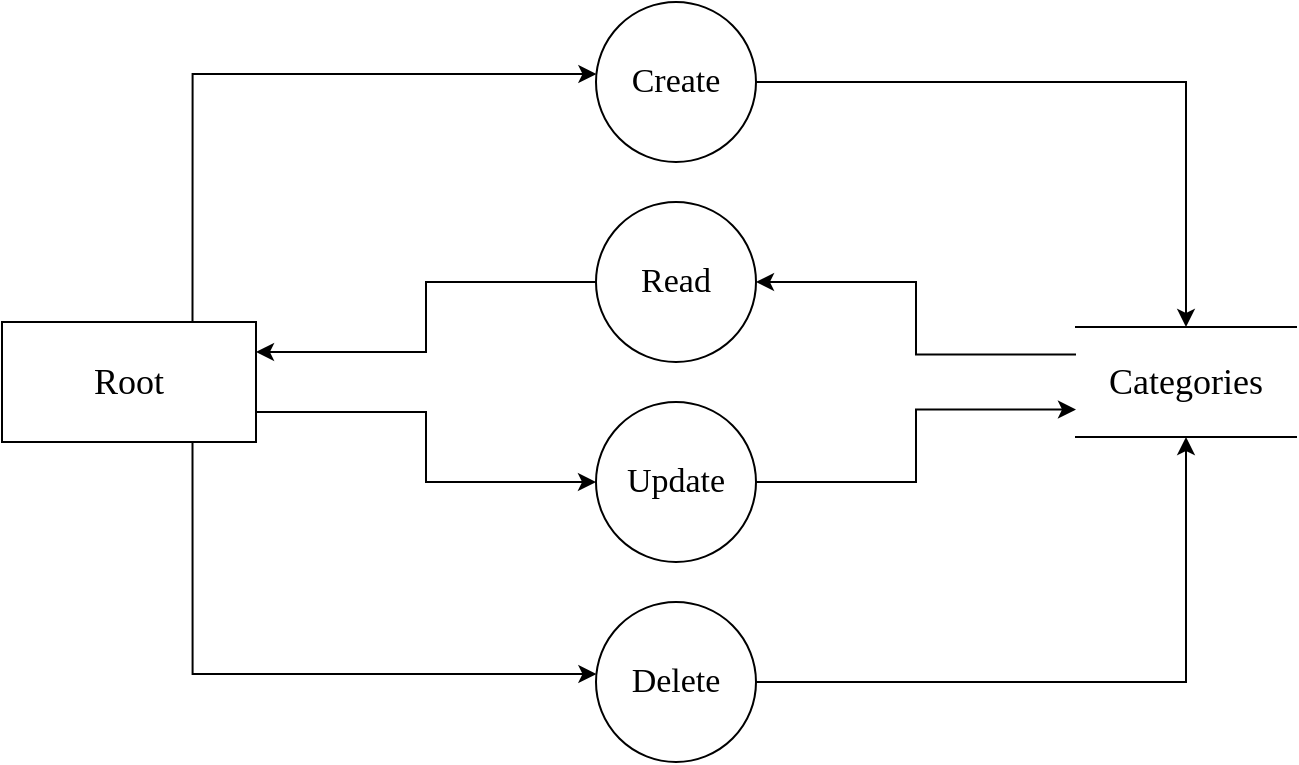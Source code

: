 <mxfile version="17.2.3" type="device"><diagram id="HeBkzXPH-GdMvk_lJBK_" name="Page-1"><mxGraphModel dx="1106" dy="653" grid="1" gridSize="10" guides="1" tooltips="1" connect="1" arrows="1" fold="1" page="1" pageScale="1" pageWidth="827" pageHeight="1169" background="none" math="0" shadow="0"><root><mxCell id="0"/><mxCell id="1" parent="0"/><mxCell id="6l1TLSjAQP7HA2U_qRRk-19" value="" style="edgeStyle=orthogonalEdgeStyle;rounded=0;orthogonalLoop=1;jettySize=auto;html=1;fontFamily=Times New Roman;fontSize=16;entryX=0.25;entryY=1;entryDx=0;entryDy=0;exitX=1;exitY=0;exitDx=0;exitDy=0;" parent="1" edge="1"><mxGeometry relative="1" as="geometry"><mxPoint x="660" y="100" as="targetPoint"/></mxGeometry></mxCell><mxCell id="6l1TLSjAQP7HA2U_qRRk-21" style="edgeStyle=orthogonalEdgeStyle;rounded=0;orthogonalLoop=1;jettySize=auto;html=1;exitX=0.75;exitY=1;exitDx=0;exitDy=0;entryX=1;entryY=1;entryDx=0;entryDy=0;fontFamily=Times New Roman;fontSize=16;" parent="1" edge="1"><mxGeometry relative="1" as="geometry"><Array as="points"><mxPoint x="720" y="247"/></Array><mxPoint x="720" y="100" as="sourcePoint"/></mxGeometry></mxCell><mxCell id="YLOdWFZB3IBEYG4BUFRd-4" style="edgeStyle=orthogonalEdgeStyle;rounded=0;orthogonalLoop=1;jettySize=auto;html=1;exitX=0.75;exitY=0;exitDx=0;exitDy=0;endArrow=classic;endFill=1;fontFamily=Times New Roman;" parent="1" source="ppLeph98q2jPRG6dnW5D-12" target="YLOdWFZB3IBEYG4BUFRd-1" edge="1"><mxGeometry relative="1" as="geometry"><Array as="points"><mxPoint x="198" y="260"/></Array></mxGeometry></mxCell><mxCell id="YLOdWFZB3IBEYG4BUFRd-6" style="edgeStyle=orthogonalEdgeStyle;rounded=0;orthogonalLoop=1;jettySize=auto;html=1;exitX=1;exitY=0.75;exitDx=0;exitDy=0;endArrow=classic;endFill=1;fontFamily=Times New Roman;" parent="1" source="ppLeph98q2jPRG6dnW5D-12" target="YLOdWFZB3IBEYG4BUFRd-2" edge="1"><mxGeometry relative="1" as="geometry"/></mxCell><mxCell id="YLOdWFZB3IBEYG4BUFRd-7" style="edgeStyle=orthogonalEdgeStyle;rounded=0;orthogonalLoop=1;jettySize=auto;html=1;exitX=0.75;exitY=1;exitDx=0;exitDy=0;endArrow=classic;endFill=1;fontFamily=Times New Roman;" parent="1" source="ppLeph98q2jPRG6dnW5D-12" target="YLOdWFZB3IBEYG4BUFRd-3" edge="1"><mxGeometry relative="1" as="geometry"><Array as="points"><mxPoint x="198" y="560"/></Array></mxGeometry></mxCell><mxCell id="ppLeph98q2jPRG6dnW5D-12" value="&lt;font style=&quot;font-size: 18px&quot;&gt;Root&lt;/font&gt;" style="rounded=0;whiteSpace=wrap;html=1;fontFamily=Times New Roman;" parent="1" vertex="1"><mxGeometry x="103" y="384" width="127" height="60" as="geometry"/></mxCell><mxCell id="2oZ9E7k0AhadhhiI7KFX-1" style="edgeStyle=orthogonalEdgeStyle;rounded=0;orthogonalLoop=1;jettySize=auto;html=1;entryX=1;entryY=0.25;entryDx=0;entryDy=0;fontFamily=Times New Roman;fontSize=14;endArrow=classic;endFill=1;elbow=vertical;" edge="1" parent="1" source="ppLeph98q2jPRG6dnW5D-17" target="ppLeph98q2jPRG6dnW5D-12"><mxGeometry relative="1" as="geometry"/></mxCell><mxCell id="ppLeph98q2jPRG6dnW5D-17" value="&lt;p&gt;&lt;span style=&quot;line-height: 1.1&quot;&gt;&lt;font style=&quot;font-size: 17px&quot;&gt;Read&lt;/font&gt;&lt;/span&gt;&lt;/p&gt;" style="ellipse;whiteSpace=wrap;html=1;aspect=fixed;shadow=0;sketch=0;rotation=0;fontFamily=Times New Roman;" parent="1" vertex="1"><mxGeometry x="400" y="324" width="80" height="80" as="geometry"/></mxCell><mxCell id="YLOdWFZB3IBEYG4BUFRd-9" style="edgeStyle=orthogonalEdgeStyle;rounded=0;orthogonalLoop=1;jettySize=auto;html=1;exitX=0;exitY=0.25;exitDx=0;exitDy=0;endArrow=classic;endFill=1;fontFamily=Times New Roman;" parent="1" source="ppLeph98q2jPRG6dnW5D-20" target="ppLeph98q2jPRG6dnW5D-17" edge="1"><mxGeometry relative="1" as="geometry"/></mxCell><mxCell id="ppLeph98q2jPRG6dnW5D-20" value="&lt;font style=&quot;font-size: 18px&quot;&gt;Categories&lt;/font&gt;" style="shape=partialRectangle;whiteSpace=wrap;html=1;left=0;right=0;fillColor=default;rounded=0;shadow=0;glass=0;sketch=0;fontFamily=Times New Roman;fontSize=16;gradientColor=none;" parent="1" vertex="1"><mxGeometry x="640" y="386.5" width="110" height="55" as="geometry"/></mxCell><mxCell id="YLOdWFZB3IBEYG4BUFRd-8" style="edgeStyle=orthogonalEdgeStyle;rounded=0;orthogonalLoop=1;jettySize=auto;html=1;exitX=1;exitY=0.5;exitDx=0;exitDy=0;endArrow=classic;endFill=1;fontFamily=Times New Roman;" parent="1" source="YLOdWFZB3IBEYG4BUFRd-1" target="ppLeph98q2jPRG6dnW5D-20" edge="1"><mxGeometry relative="1" as="geometry"/></mxCell><mxCell id="YLOdWFZB3IBEYG4BUFRd-1" value="&lt;p&gt;&lt;span style=&quot;line-height: 1.1&quot;&gt;&lt;font style=&quot;font-size: 17px&quot;&gt;Create&lt;/font&gt;&lt;/span&gt;&lt;/p&gt;" style="ellipse;whiteSpace=wrap;html=1;aspect=fixed;shadow=0;sketch=0;rotation=0;fontFamily=Times New Roman;" parent="1" vertex="1"><mxGeometry x="400" y="224" width="80" height="80" as="geometry"/></mxCell><mxCell id="YLOdWFZB3IBEYG4BUFRd-10" style="edgeStyle=orthogonalEdgeStyle;rounded=0;orthogonalLoop=1;jettySize=auto;html=1;exitX=1;exitY=0.5;exitDx=0;exitDy=0;entryX=0;entryY=0.75;entryDx=0;entryDy=0;endArrow=classic;endFill=1;fontFamily=Times New Roman;" parent="1" source="YLOdWFZB3IBEYG4BUFRd-2" target="ppLeph98q2jPRG6dnW5D-20" edge="1"><mxGeometry relative="1" as="geometry"/></mxCell><mxCell id="YLOdWFZB3IBEYG4BUFRd-2" value="&lt;p&gt;&lt;span style=&quot;line-height: 1.1&quot;&gt;&lt;font style=&quot;font-size: 17px&quot;&gt;Update&lt;/font&gt;&lt;/span&gt;&lt;/p&gt;" style="ellipse;whiteSpace=wrap;html=1;aspect=fixed;shadow=0;sketch=0;rotation=0;fontFamily=Times New Roman;" parent="1" vertex="1"><mxGeometry x="400" y="424" width="80" height="80" as="geometry"/></mxCell><mxCell id="YLOdWFZB3IBEYG4BUFRd-11" style="edgeStyle=orthogonalEdgeStyle;rounded=0;orthogonalLoop=1;jettySize=auto;html=1;endArrow=classic;endFill=1;fontFamily=Times New Roman;" parent="1" source="YLOdWFZB3IBEYG4BUFRd-3" target="ppLeph98q2jPRG6dnW5D-20" edge="1"><mxGeometry relative="1" as="geometry"/></mxCell><mxCell id="YLOdWFZB3IBEYG4BUFRd-3" value="&lt;p&gt;&lt;span style=&quot;line-height: 1.1&quot;&gt;&lt;font style=&quot;font-size: 17px&quot;&gt;Delete&lt;/font&gt;&lt;/span&gt;&lt;/p&gt;" style="ellipse;whiteSpace=wrap;html=1;aspect=fixed;shadow=0;sketch=0;rotation=0;fontFamily=Times New Roman;" parent="1" vertex="1"><mxGeometry x="400" y="524" width="80" height="80" as="geometry"/></mxCell></root></mxGraphModel></diagram></mxfile>